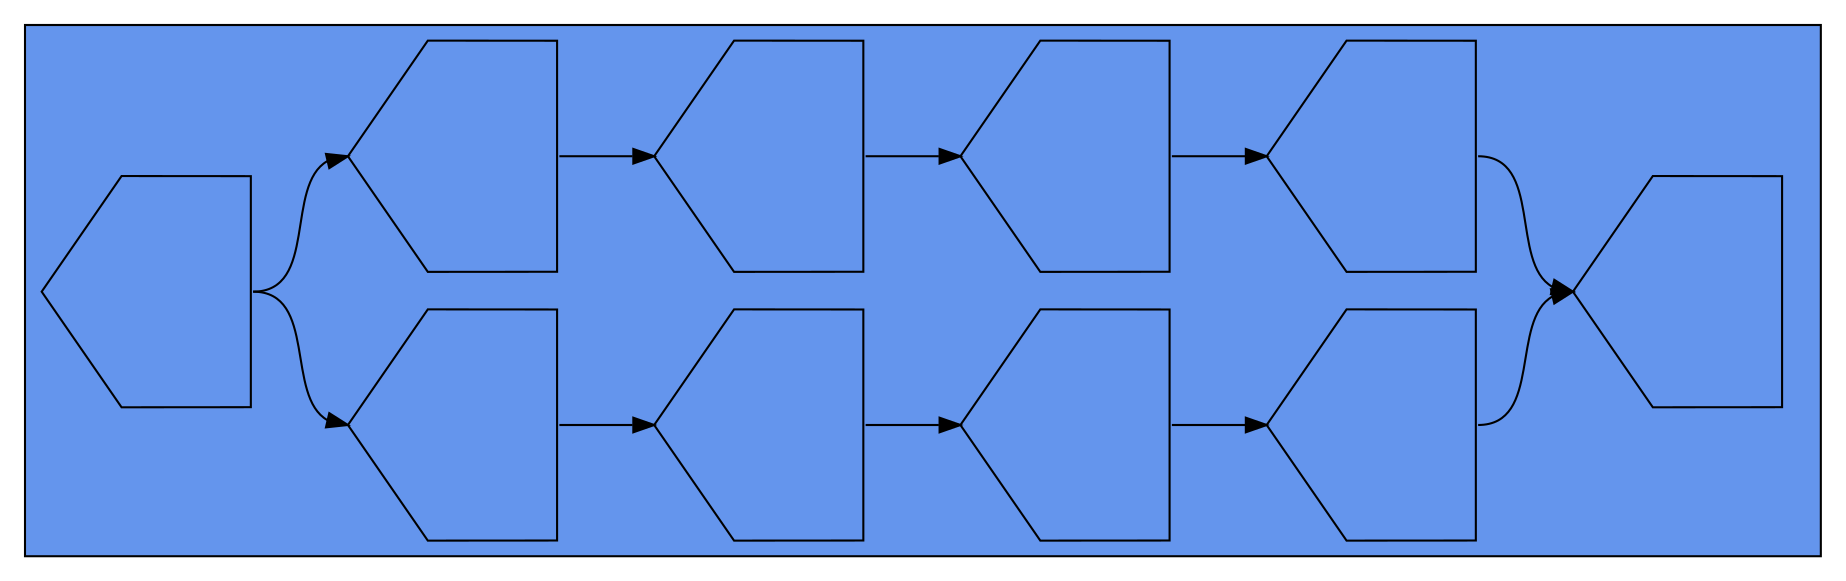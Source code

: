 digraph asm {
	rotate=90;
	edge [headport=n,tailport=s];
subgraph cluster_Bc31_c26_c25_c24_c23_c30_c29_c28_c27_c22 {
	c31 [label="",height=1.53571,width=1.53571,shape=house];
	c26 [label="",height=1.53571,width=1.53571,shape=house];
	c25 [label="",height=1.53571,width=1.53571,shape=house];
	c24 [label="",height=1.53571,width=1.53571,shape=house];
	c23 [label="",height=1.53571,width=1.53571,shape=house];
	c30 [label="",height=1.53571,width=1.53571,shape=house];
	c29 [label="",height=1.53571,width=1.53571,shape=house];
	c28 [label="",height=1.53571,width=1.53571,shape=house];
	c27 [label="",height=1.53571,width=1.53571,shape=house];
	c22 [label="",height=1.53571,width=1.53571,shape=house];
	style=filled;
	fillcolor=cornflowerblue;
}
	c31 -> c26
	c31 -> c30
	c26 -> c25
	c25 -> c24
	c24 -> c23
	c23 -> c22
	c27 -> c22
	c28 -> c27
	c29 -> c28
	c30 -> c29
}